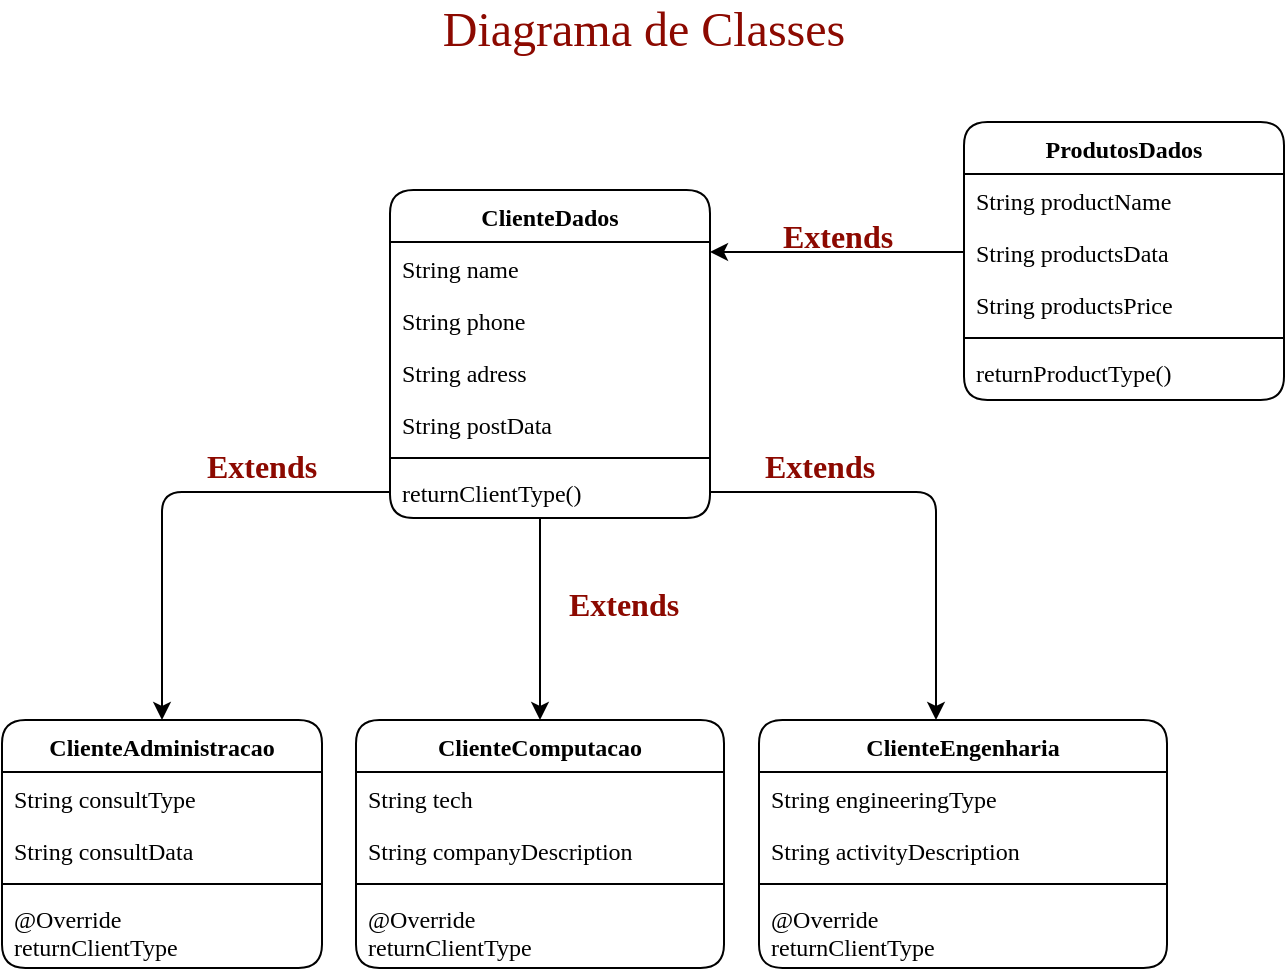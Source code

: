 <mxfile version="15.4.0" type="device"><diagram id="C5RBs43oDa-KdzZeNtuy" name="Page-1"><mxGraphModel dx="1422" dy="814" grid="0" gridSize="10" guides="1" tooltips="1" connect="1" arrows="1" fold="1" page="0" pageScale="1" pageWidth="827" pageHeight="1169" background="#ffffff" math="0" shadow="0"><root><mxCell id="WIyWlLk6GJQsqaUBKTNV-0"/><mxCell id="WIyWlLk6GJQsqaUBKTNV-1" parent="WIyWlLk6GJQsqaUBKTNV-0"/><mxCell id="zkfFHV4jXpPFQw0GAbJ--0" value="ClienteDados" style="swimlane;fontStyle=1;align=center;verticalAlign=top;childLayout=stackLayout;horizontal=1;startSize=26;horizontalStack=0;resizeParent=1;resizeLast=0;collapsible=1;marginBottom=0;shadow=0;strokeWidth=1;fontFamily=Lucida Console;rounded=1;" parent="WIyWlLk6GJQsqaUBKTNV-1" vertex="1"><mxGeometry x="287" y="145" width="160" height="164" as="geometry"><mxRectangle x="230" y="140" width="160" height="26" as="alternateBounds"/></mxGeometry></mxCell><mxCell id="zkfFHV4jXpPFQw0GAbJ--1" value="String name" style="text;align=left;verticalAlign=top;spacingLeft=4;spacingRight=4;overflow=hidden;rotatable=0;points=[[0,0.5],[1,0.5]];portConstraint=eastwest;fontFamily=Lucida Console;rounded=1;" parent="zkfFHV4jXpPFQw0GAbJ--0" vertex="1"><mxGeometry y="26" width="160" height="26" as="geometry"/></mxCell><mxCell id="zkfFHV4jXpPFQw0GAbJ--2" value="String phone" style="text;align=left;verticalAlign=top;spacingLeft=4;spacingRight=4;overflow=hidden;rotatable=0;points=[[0,0.5],[1,0.5]];portConstraint=eastwest;shadow=0;html=0;fontFamily=Lucida Console;rounded=1;" parent="zkfFHV4jXpPFQw0GAbJ--0" vertex="1"><mxGeometry y="52" width="160" height="26" as="geometry"/></mxCell><mxCell id="zkfFHV4jXpPFQw0GAbJ--3" value="String adress" style="text;align=left;verticalAlign=top;spacingLeft=4;spacingRight=4;overflow=hidden;rotatable=0;points=[[0,0.5],[1,0.5]];portConstraint=eastwest;shadow=0;html=0;fontFamily=Lucida Console;rounded=1;" parent="zkfFHV4jXpPFQw0GAbJ--0" vertex="1"><mxGeometry y="78" width="160" height="26" as="geometry"/></mxCell><mxCell id="xhA7MQqbL8UlpvUuMctd-4" value="String postData" style="text;align=left;verticalAlign=top;spacingLeft=4;spacingRight=4;overflow=hidden;rotatable=0;points=[[0,0.5],[1,0.5]];portConstraint=eastwest;shadow=0;html=0;fontFamily=Lucida Console;rounded=1;" parent="zkfFHV4jXpPFQw0GAbJ--0" vertex="1"><mxGeometry y="104" width="160" height="26" as="geometry"/></mxCell><mxCell id="zkfFHV4jXpPFQw0GAbJ--4" value="" style="line;html=1;strokeWidth=1;align=left;verticalAlign=middle;spacingTop=-1;spacingLeft=3;spacingRight=3;rotatable=0;labelPosition=right;points=[];portConstraint=eastwest;fontFamily=Lucida Console;rounded=1;" parent="zkfFHV4jXpPFQw0GAbJ--0" vertex="1"><mxGeometry y="130" width="160" height="8" as="geometry"/></mxCell><mxCell id="zkfFHV4jXpPFQw0GAbJ--5" value="returnClientType()" style="text;align=left;verticalAlign=top;spacingLeft=4;spacingRight=4;overflow=hidden;rotatable=0;points=[[0,0.5],[1,0.5]];portConstraint=eastwest;fontFamily=Lucida Console;rounded=1;" parent="zkfFHV4jXpPFQw0GAbJ--0" vertex="1"><mxGeometry y="138" width="160" height="26" as="geometry"/></mxCell><mxCell id="zkfFHV4jXpPFQw0GAbJ--6" value="ClienteAdministracao" style="swimlane;fontStyle=1;align=center;verticalAlign=top;childLayout=stackLayout;horizontal=1;startSize=26;horizontalStack=0;resizeParent=1;resizeLast=0;collapsible=1;marginBottom=0;shadow=0;strokeWidth=1;fontFamily=Lucida Console;rounded=1;" parent="WIyWlLk6GJQsqaUBKTNV-1" vertex="1"><mxGeometry x="93" y="410" width="160" height="124" as="geometry"><mxRectangle x="130" y="380" width="160" height="26" as="alternateBounds"/></mxGeometry></mxCell><mxCell id="zkfFHV4jXpPFQw0GAbJ--7" value="String consultType" style="text;align=left;verticalAlign=top;spacingLeft=4;spacingRight=4;overflow=hidden;rotatable=0;points=[[0,0.5],[1,0.5]];portConstraint=eastwest;fontFamily=Lucida Console;rounded=1;" parent="zkfFHV4jXpPFQw0GAbJ--6" vertex="1"><mxGeometry y="26" width="160" height="26" as="geometry"/></mxCell><mxCell id="zkfFHV4jXpPFQw0GAbJ--8" value="String consultData" style="text;align=left;verticalAlign=top;spacingLeft=4;spacingRight=4;overflow=hidden;rotatable=0;points=[[0,0.5],[1,0.5]];portConstraint=eastwest;shadow=0;html=0;fontFamily=Lucida Console;rounded=1;" parent="zkfFHV4jXpPFQw0GAbJ--6" vertex="1"><mxGeometry y="52" width="160" height="26" as="geometry"/></mxCell><mxCell id="zkfFHV4jXpPFQw0GAbJ--9" value="" style="line;html=1;strokeWidth=1;align=left;verticalAlign=middle;spacingTop=-1;spacingLeft=3;spacingRight=3;rotatable=0;labelPosition=right;points=[];portConstraint=eastwest;fontFamily=Lucida Console;rounded=1;" parent="zkfFHV4jXpPFQw0GAbJ--6" vertex="1"><mxGeometry y="78" width="160" height="8" as="geometry"/></mxCell><mxCell id="zkfFHV4jXpPFQw0GAbJ--11" value="@Override&#10;returnClientType" style="text;align=left;verticalAlign=top;spacingLeft=4;spacingRight=4;overflow=hidden;rotatable=0;points=[[0,0.5],[1,0.5]];portConstraint=eastwest;fontFamily=Lucida Console;rounded=1;" parent="zkfFHV4jXpPFQw0GAbJ--6" vertex="1"><mxGeometry y="86" width="160" height="38" as="geometry"/></mxCell><mxCell id="zkfFHV4jXpPFQw0GAbJ--17" value="ProdutosDados" style="swimlane;fontStyle=1;align=center;verticalAlign=top;childLayout=stackLayout;horizontal=1;startSize=26;horizontalStack=0;resizeParent=1;resizeLast=0;collapsible=1;marginBottom=0;shadow=0;strokeWidth=1;fontFamily=Lucida Console;rounded=1;" parent="WIyWlLk6GJQsqaUBKTNV-1" vertex="1"><mxGeometry x="574" y="111" width="160" height="139" as="geometry"><mxRectangle x="550" y="140" width="160" height="26" as="alternateBounds"/></mxGeometry></mxCell><mxCell id="zkfFHV4jXpPFQw0GAbJ--18" value="String productName" style="text;align=left;verticalAlign=top;spacingLeft=4;spacingRight=4;overflow=hidden;rotatable=0;points=[[0,0.5],[1,0.5]];portConstraint=eastwest;fontFamily=Lucida Console;rounded=1;" parent="zkfFHV4jXpPFQw0GAbJ--17" vertex="1"><mxGeometry y="26" width="160" height="26" as="geometry"/></mxCell><mxCell id="zkfFHV4jXpPFQw0GAbJ--19" value="String productsData" style="text;align=left;verticalAlign=top;spacingLeft=4;spacingRight=4;overflow=hidden;rotatable=0;points=[[0,0.5],[1,0.5]];portConstraint=eastwest;shadow=0;html=0;fontFamily=Lucida Console;rounded=1;" parent="zkfFHV4jXpPFQw0GAbJ--17" vertex="1"><mxGeometry y="52" width="160" height="26" as="geometry"/></mxCell><mxCell id="zkfFHV4jXpPFQw0GAbJ--20" value="String productsPrice" style="text;align=left;verticalAlign=top;spacingLeft=4;spacingRight=4;overflow=hidden;rotatable=0;points=[[0,0.5],[1,0.5]];portConstraint=eastwest;shadow=0;html=0;fontFamily=Lucida Console;rounded=1;" parent="zkfFHV4jXpPFQw0GAbJ--17" vertex="1"><mxGeometry y="78" width="160" height="26" as="geometry"/></mxCell><mxCell id="zkfFHV4jXpPFQw0GAbJ--23" value="" style="line;html=1;strokeWidth=1;align=left;verticalAlign=middle;spacingTop=-1;spacingLeft=3;spacingRight=3;rotatable=0;labelPosition=right;points=[];portConstraint=eastwest;fontFamily=Lucida Console;rounded=1;" parent="zkfFHV4jXpPFQw0GAbJ--17" vertex="1"><mxGeometry y="104" width="160" height="8" as="geometry"/></mxCell><mxCell id="zkfFHV4jXpPFQw0GAbJ--25" value="returnProductType()" style="text;align=left;verticalAlign=top;spacingLeft=4;spacingRight=4;overflow=hidden;rotatable=0;points=[[0,0.5],[1,0.5]];portConstraint=eastwest;fontFamily=Lucida Console;rounded=1;" parent="zkfFHV4jXpPFQw0GAbJ--17" vertex="1"><mxGeometry y="112" width="160" height="26" as="geometry"/></mxCell><mxCell id="xhA7MQqbL8UlpvUuMctd-2" style="edgeStyle=orthogonalEdgeStyle;orthogonalLoop=1;jettySize=auto;html=1;entryX=1;entryY=0.192;entryDx=0;entryDy=0;fontFamily=Lucida Console;entryPerimeter=0;" parent="WIyWlLk6GJQsqaUBKTNV-1" source="zkfFHV4jXpPFQw0GAbJ--19" target="zkfFHV4jXpPFQw0GAbJ--1" edge="1"><mxGeometry relative="1" as="geometry"/></mxCell><mxCell id="xhA7MQqbL8UlpvUuMctd-3" value="&lt;font style=&quot;font-size: 16px&quot;&gt;Extends&lt;/font&gt;" style="text;html=1;strokeColor=none;fillColor=none;align=center;verticalAlign=middle;whiteSpace=wrap;fontFamily=Lucida Console;fontStyle=1;fontColor=#8C0900;rounded=1;" parent="WIyWlLk6GJQsqaUBKTNV-1" vertex="1"><mxGeometry x="481" y="153" width="60" height="30" as="geometry"/></mxCell><mxCell id="xhA7MQqbL8UlpvUuMctd-5" value="ClienteComputacao" style="swimlane;fontStyle=1;align=center;verticalAlign=top;childLayout=stackLayout;horizontal=1;startSize=26;horizontalStack=0;resizeParent=1;resizeLast=0;collapsible=1;marginBottom=0;shadow=0;strokeWidth=1;fontFamily=Lucida Console;rounded=1;" parent="WIyWlLk6GJQsqaUBKTNV-1" vertex="1"><mxGeometry x="270" y="410" width="184" height="124" as="geometry"><mxRectangle x="130" y="380" width="160" height="26" as="alternateBounds"/></mxGeometry></mxCell><mxCell id="xhA7MQqbL8UlpvUuMctd-6" value="String tech" style="text;align=left;verticalAlign=top;spacingLeft=4;spacingRight=4;overflow=hidden;rotatable=0;points=[[0,0.5],[1,0.5]];portConstraint=eastwest;fontFamily=Lucida Console;rounded=1;" parent="xhA7MQqbL8UlpvUuMctd-5" vertex="1"><mxGeometry y="26" width="184" height="26" as="geometry"/></mxCell><mxCell id="xhA7MQqbL8UlpvUuMctd-7" value="String companyDescription" style="text;align=left;verticalAlign=top;spacingLeft=4;spacingRight=4;overflow=hidden;rotatable=0;points=[[0,0.5],[1,0.5]];portConstraint=eastwest;shadow=0;html=0;fontFamily=Lucida Console;rounded=1;" parent="xhA7MQqbL8UlpvUuMctd-5" vertex="1"><mxGeometry y="52" width="184" height="26" as="geometry"/></mxCell><mxCell id="xhA7MQqbL8UlpvUuMctd-8" value="" style="line;html=1;strokeWidth=1;align=left;verticalAlign=middle;spacingTop=-1;spacingLeft=3;spacingRight=3;rotatable=0;labelPosition=right;points=[];portConstraint=eastwest;fontFamily=Lucida Console;rounded=1;" parent="xhA7MQqbL8UlpvUuMctd-5" vertex="1"><mxGeometry y="78" width="184" height="8" as="geometry"/></mxCell><mxCell id="xhA7MQqbL8UlpvUuMctd-26" value="@Override&#10;returnClientType" style="text;align=left;verticalAlign=top;spacingLeft=4;spacingRight=4;overflow=hidden;rotatable=0;points=[[0,0.5],[1,0.5]];portConstraint=eastwest;fontFamily=Lucida Console;rounded=1;" parent="xhA7MQqbL8UlpvUuMctd-5" vertex="1"><mxGeometry y="86" width="184" height="38" as="geometry"/></mxCell><mxCell id="xhA7MQqbL8UlpvUuMctd-11" value="ClienteEngenharia" style="swimlane;fontStyle=1;align=center;verticalAlign=top;childLayout=stackLayout;horizontal=1;startSize=26;horizontalStack=0;resizeParent=1;resizeLast=0;collapsible=1;marginBottom=0;shadow=0;strokeWidth=1;fontFamily=Lucida Console;rounded=1;" parent="WIyWlLk6GJQsqaUBKTNV-1" vertex="1"><mxGeometry x="471.5" y="410" width="204" height="124" as="geometry"><mxRectangle x="130" y="380" width="160" height="26" as="alternateBounds"/></mxGeometry></mxCell><mxCell id="xhA7MQqbL8UlpvUuMctd-12" value="String engineeringType" style="text;align=left;verticalAlign=top;spacingLeft=4;spacingRight=4;overflow=hidden;rotatable=0;points=[[0,0.5],[1,0.5]];portConstraint=eastwest;fontFamily=Lucida Console;rounded=1;" parent="xhA7MQqbL8UlpvUuMctd-11" vertex="1"><mxGeometry y="26" width="204" height="26" as="geometry"/></mxCell><mxCell id="xhA7MQqbL8UlpvUuMctd-13" value="String activityDescription" style="text;align=left;verticalAlign=top;spacingLeft=4;spacingRight=4;overflow=hidden;rotatable=0;points=[[0,0.5],[1,0.5]];portConstraint=eastwest;shadow=0;html=0;fontFamily=Lucida Console;rounded=1;" parent="xhA7MQqbL8UlpvUuMctd-11" vertex="1"><mxGeometry y="52" width="204" height="26" as="geometry"/></mxCell><mxCell id="xhA7MQqbL8UlpvUuMctd-14" value="" style="line;html=1;strokeWidth=1;align=left;verticalAlign=middle;spacingTop=-1;spacingLeft=3;spacingRight=3;rotatable=0;labelPosition=right;points=[];portConstraint=eastwest;fontFamily=Lucida Console;rounded=1;" parent="xhA7MQqbL8UlpvUuMctd-11" vertex="1"><mxGeometry y="78" width="204" height="8" as="geometry"/></mxCell><mxCell id="xhA7MQqbL8UlpvUuMctd-27" value="@Override&#10;returnClientType" style="text;align=left;verticalAlign=top;spacingLeft=4;spacingRight=4;overflow=hidden;rotatable=0;points=[[0,0.5],[1,0.5]];portConstraint=eastwest;fontFamily=Lucida Console;rounded=1;" parent="xhA7MQqbL8UlpvUuMctd-11" vertex="1"><mxGeometry y="86" width="204" height="38" as="geometry"/></mxCell><mxCell id="xhA7MQqbL8UlpvUuMctd-17" style="edgeStyle=orthogonalEdgeStyle;orthogonalLoop=1;jettySize=auto;html=1;entryX=0.5;entryY=0;entryDx=0;entryDy=0;fontFamily=Lucida Console;" parent="WIyWlLk6GJQsqaUBKTNV-1" source="zkfFHV4jXpPFQw0GAbJ--5" target="zkfFHV4jXpPFQw0GAbJ--6" edge="1"><mxGeometry relative="1" as="geometry"/></mxCell><mxCell id="xhA7MQqbL8UlpvUuMctd-19" style="edgeStyle=orthogonalEdgeStyle;orthogonalLoop=1;jettySize=auto;html=1;fontFamily=Lucida Console;" parent="WIyWlLk6GJQsqaUBKTNV-1" source="zkfFHV4jXpPFQw0GAbJ--5" edge="1"><mxGeometry relative="1" as="geometry"><Array as="points"><mxPoint x="560" y="296"/><mxPoint x="560" y="410"/></Array><mxPoint x="560" y="410" as="targetPoint"/></mxGeometry></mxCell><mxCell id="xhA7MQqbL8UlpvUuMctd-21" value="&lt;font style=&quot;font-size: 16px&quot;&gt;Extends&lt;/font&gt;" style="text;html=1;strokeColor=none;fillColor=none;align=center;verticalAlign=middle;whiteSpace=wrap;fontFamily=Lucida Console;fontStyle=1;fontColor=#8C0900;rounded=1;" parent="WIyWlLk6GJQsqaUBKTNV-1" vertex="1"><mxGeometry x="193" y="268" width="60" height="30" as="geometry"/></mxCell><mxCell id="xhA7MQqbL8UlpvUuMctd-22" value="&lt;font style=&quot;font-size: 16px&quot;&gt;Extends&lt;/font&gt;" style="text;html=1;strokeColor=none;fillColor=none;align=center;verticalAlign=middle;whiteSpace=wrap;fontFamily=Lucida Console;fontStyle=1;fontColor=#8C0900;rounded=1;" parent="WIyWlLk6GJQsqaUBKTNV-1" vertex="1"><mxGeometry x="471.5" y="268" width="60" height="30" as="geometry"/></mxCell><mxCell id="xhA7MQqbL8UlpvUuMctd-23" value="&lt;font style=&quot;font-size: 16px&quot;&gt;Extends&lt;/font&gt;" style="text;html=1;strokeColor=none;fillColor=none;align=center;verticalAlign=middle;whiteSpace=wrap;fontFamily=Lucida Console;fontStyle=1;fontColor=#8C0900;rounded=1;" parent="WIyWlLk6GJQsqaUBKTNV-1" vertex="1"><mxGeometry x="374" y="337" width="60" height="30" as="geometry"/></mxCell><mxCell id="xhA7MQqbL8UlpvUuMctd-30" value="&lt;font style=&quot;font-size: 24px&quot;&gt;Diagrama de Classes&lt;/font&gt;" style="text;html=1;strokeColor=none;fillColor=none;align=center;verticalAlign=middle;whiteSpace=wrap;fontFamily=Lucida Console;fontColor=#8C0900;rounded=1;" parent="WIyWlLk6GJQsqaUBKTNV-1" vertex="1"><mxGeometry x="245" y="50" width="338" height="30" as="geometry"/></mxCell><mxCell id="xhA7MQqbL8UlpvUuMctd-32" style="edgeStyle=orthogonalEdgeStyle;orthogonalLoop=1;jettySize=auto;html=1;entryX=0.5;entryY=0;entryDx=0;entryDy=0;fontFamily=Lucida Console;fontColor=#8C0900;" parent="WIyWlLk6GJQsqaUBKTNV-1" source="zkfFHV4jXpPFQw0GAbJ--5" target="xhA7MQqbL8UlpvUuMctd-5" edge="1"><mxGeometry relative="1" as="geometry"><Array as="points"><mxPoint x="362" y="324"/><mxPoint x="362" y="324"/></Array></mxGeometry></mxCell></root></mxGraphModel></diagram></mxfile>